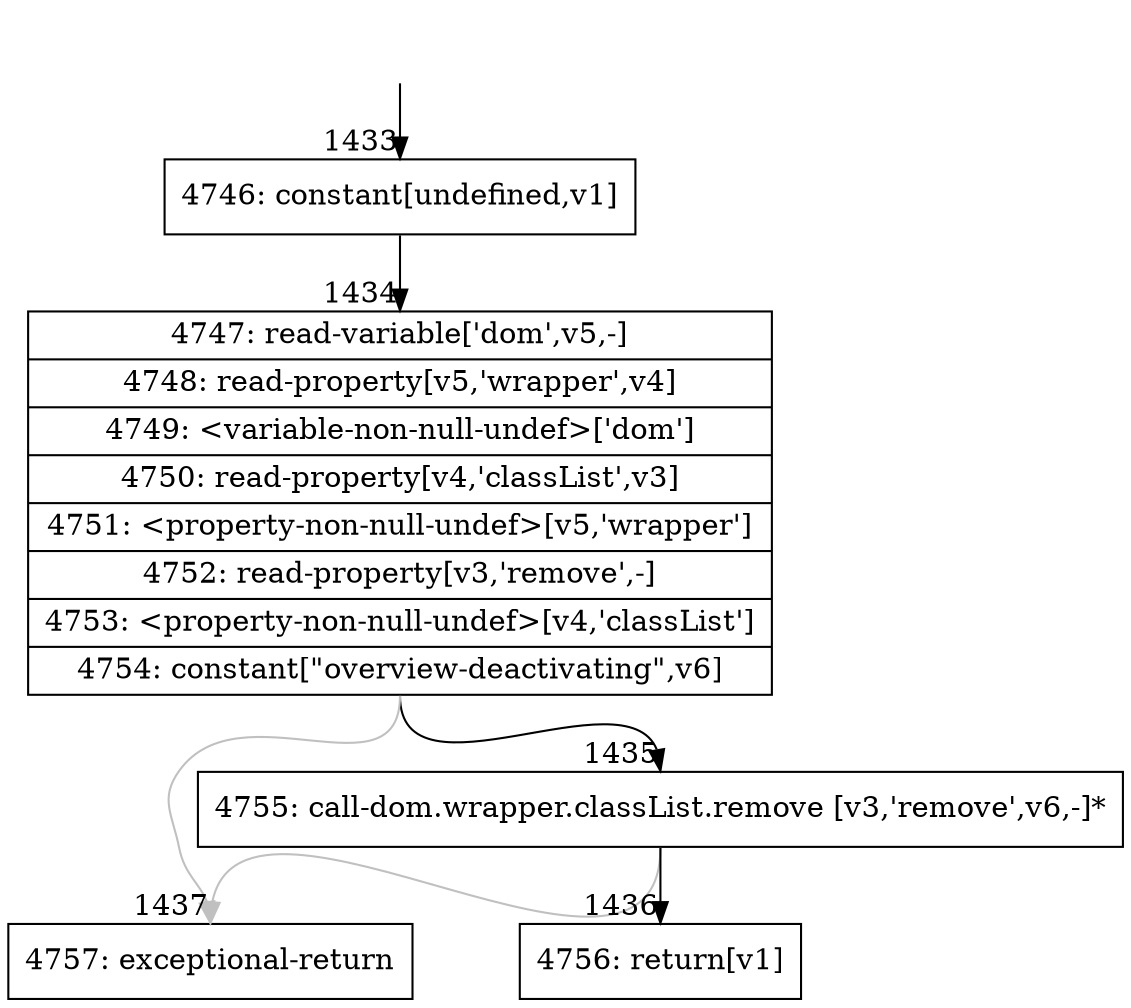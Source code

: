 digraph {
rankdir="TD"
BB_entry94[shape=none,label=""];
BB_entry94 -> BB1433 [tailport=s, headport=n, headlabel="    1433"]
BB1433 [shape=record label="{4746: constant[undefined,v1]}" ] 
BB1433 -> BB1434 [tailport=s, headport=n, headlabel="      1434"]
BB1434 [shape=record label="{4747: read-variable['dom',v5,-]|4748: read-property[v5,'wrapper',v4]|4749: \<variable-non-null-undef\>['dom']|4750: read-property[v4,'classList',v3]|4751: \<property-non-null-undef\>[v5,'wrapper']|4752: read-property[v3,'remove',-]|4753: \<property-non-null-undef\>[v4,'classList']|4754: constant[\"overview-deactivating\",v6]}" ] 
BB1434 -> BB1435 [tailport=s, headport=n, headlabel="      1435"]
BB1434 -> BB1437 [tailport=s, headport=n, color=gray, headlabel="      1437"]
BB1435 [shape=record label="{4755: call-dom.wrapper.classList.remove [v3,'remove',v6,-]*}" ] 
BB1435 -> BB1436 [tailport=s, headport=n, headlabel="      1436"]
BB1435 -> BB1437 [tailport=s, headport=n, color=gray]
BB1436 [shape=record label="{4756: return[v1]}" ] 
BB1437 [shape=record label="{4757: exceptional-return}" ] 
//#$~ 1824
}
